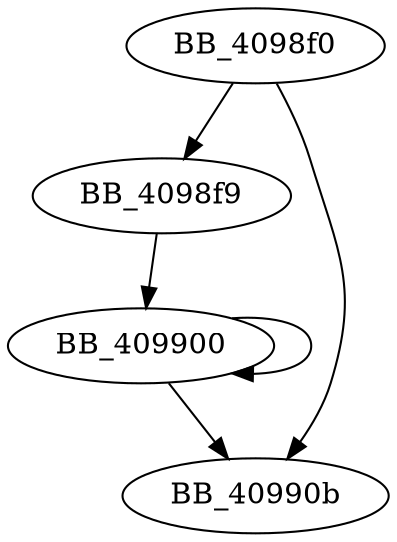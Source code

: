 DiGraph sub_4098F0{
BB_4098f0->BB_4098f9
BB_4098f0->BB_40990b
BB_4098f9->BB_409900
BB_409900->BB_409900
BB_409900->BB_40990b
}
